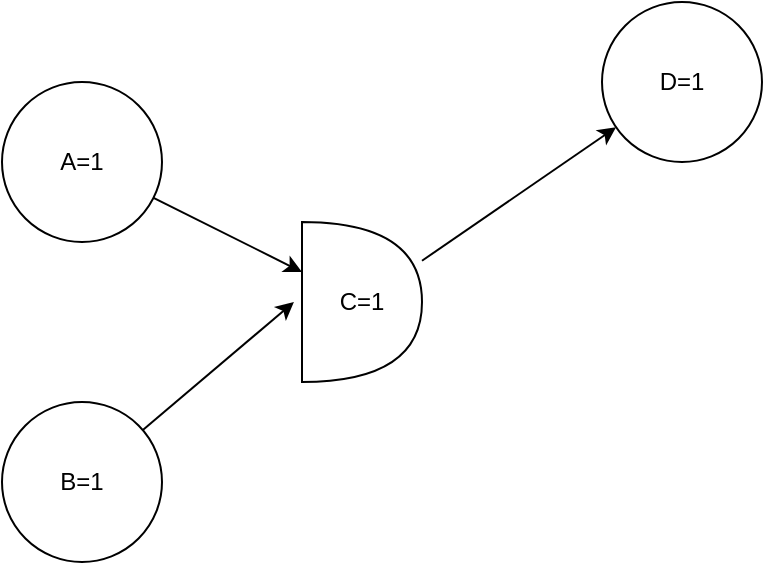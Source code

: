 <mxfile version="21.6.1" type="device">
  <diagram name="Test1" id="1sgSdVJEwcIP3duE8hfh">
    <mxGraphModel dx="1134" dy="662" grid="1" gridSize="10" guides="1" tooltips="1" connect="1" arrows="1" fold="1" page="1" pageScale="1" pageWidth="827" pageHeight="1169" math="0" shadow="0">
      <root>
        <mxCell id="0" />
        <mxCell id="1" parent="0" />
        <mxCell id="1cZIUDrJ0Ts1eYSyoHEo-4" style="edgeStyle=none;rounded=0;orthogonalLoop=1;jettySize=auto;html=1;" edge="1" parent="1" source="1cZIUDrJ0Ts1eYSyoHEo-1" target="1cZIUDrJ0Ts1eYSyoHEo-3">
          <mxGeometry relative="1" as="geometry" />
        </mxCell>
        <mxCell id="1cZIUDrJ0Ts1eYSyoHEo-1" value="A=1" style="ellipse;whiteSpace=wrap;html=1;aspect=fixed;" vertex="1" parent="1">
          <mxGeometry x="140" y="160" width="80" height="80" as="geometry" />
        </mxCell>
        <mxCell id="1cZIUDrJ0Ts1eYSyoHEo-7" style="edgeStyle=none;rounded=0;orthogonalLoop=1;jettySize=auto;html=1;entryX=-0.067;entryY=0.5;entryDx=0;entryDy=0;entryPerimeter=0;" edge="1" parent="1" source="1cZIUDrJ0Ts1eYSyoHEo-2" target="1cZIUDrJ0Ts1eYSyoHEo-3">
          <mxGeometry relative="1" as="geometry" />
        </mxCell>
        <mxCell id="1cZIUDrJ0Ts1eYSyoHEo-2" value="B=1" style="ellipse;whiteSpace=wrap;html=1;aspect=fixed;" vertex="1" parent="1">
          <mxGeometry x="140" y="320" width="80" height="80" as="geometry" />
        </mxCell>
        <mxCell id="1cZIUDrJ0Ts1eYSyoHEo-9" style="edgeStyle=none;rounded=0;orthogonalLoop=1;jettySize=auto;html=1;" edge="1" parent="1" source="1cZIUDrJ0Ts1eYSyoHEo-3" target="1cZIUDrJ0Ts1eYSyoHEo-8">
          <mxGeometry relative="1" as="geometry" />
        </mxCell>
        <mxCell id="1cZIUDrJ0Ts1eYSyoHEo-3" value="C=1" style="shape=or;whiteSpace=wrap;html=1;" vertex="1" parent="1">
          <mxGeometry x="290" y="230" width="60" height="80" as="geometry" />
        </mxCell>
        <mxCell id="1cZIUDrJ0Ts1eYSyoHEo-8" value="D=1" style="ellipse;whiteSpace=wrap;html=1;aspect=fixed;" vertex="1" parent="1">
          <mxGeometry x="440" y="120" width="80" height="80" as="geometry" />
        </mxCell>
      </root>
    </mxGraphModel>
  </diagram>
</mxfile>
